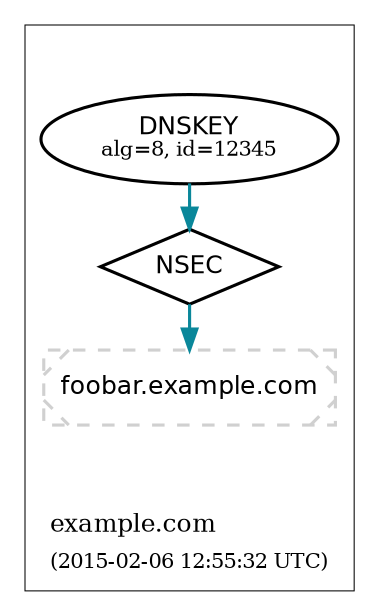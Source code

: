 digraph {
  graph [compound=true, rankdir=BT, ranksep=0.3];
	node [label="\N",
		penwidth=1.5
	];
	edge [penwidth=1.5];

  subgraph "cluster_example.com" {
		graph [label=<<TABLE BORDER="0"><TR><TD ALIGN="LEFT"><FONT POINT-SIZE="12">example.com</FONT></TD></TR><TR><TD ALIGN="LEFT"><FONT POINT-SIZE="10">(2015-02-06 12:55:32 UTC)</FONT></TD></TR></TABLE>>,
				labeljust=l,
				penwidth=0.5
		];
		"cluster_example.com_top" [shape=point, style=invis];
		"cluster_example.com_bottom" [shape=point, style=invis];
		"DNSKEY-0|example.com|8|12345"	 [color="#000000",
			fillcolor="#ffffff",
			label=<<FONT POINT-SIZE="12" FACE="Helvetica">DNSKEY</FONT><BR/><FONT POINT-SIZE="10">alg=8, id=12345</FONT>>,
			shape=ellipse,
			style=filled];
    "RRset-0|foobar.example.com|A" [color="#d0d0d0",
						fillcolor="#ffffff",
						label=<<FONT POINT-SIZE="12" FACE="Helvetica">foobar.example.com</FONT>>,
						shape=rectangle,
						style="rounded,filled,dashed,diagonals"];
		"NSEC-0|foobar.example.com|A" [color="#000000",
						fillcolor="#ffffff",
						label=<<FONT POINT-SIZE="12" FACE="Helvetica">NSEC</FONT>>,
						shape=diamond,
						style=filled];
  }
	"cluster_example.com_bottom" -> "RRset-0|foobar.example.com|A" [style=invis];
	"NSEC-0|foobar.example.com|A" -> "DNSKEY-0|example.com|8|12345" [dir=back,
		color="#0a879a",
		style="solid"];
	"RRset-0|foobar.example.com|A" -> "NSEC-0|foobar.example.com|A" [color="#0a879a", dir=back, style=solid];
	"DNSKEY-0|example.com|8|12345" -> "cluster_example.com_top" [style=invis];
}
